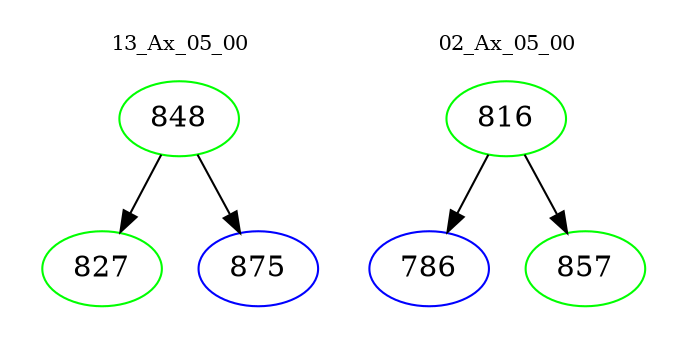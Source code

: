 digraph{
subgraph cluster_0 {
color = white
label = "13_Ax_05_00";
fontsize=10;
T0_848 [label="848", color="green"]
T0_848 -> T0_827 [color="black"]
T0_827 [label="827", color="green"]
T0_848 -> T0_875 [color="black"]
T0_875 [label="875", color="blue"]
}
subgraph cluster_1 {
color = white
label = "02_Ax_05_00";
fontsize=10;
T1_816 [label="816", color="green"]
T1_816 -> T1_786 [color="black"]
T1_786 [label="786", color="blue"]
T1_816 -> T1_857 [color="black"]
T1_857 [label="857", color="green"]
}
}
